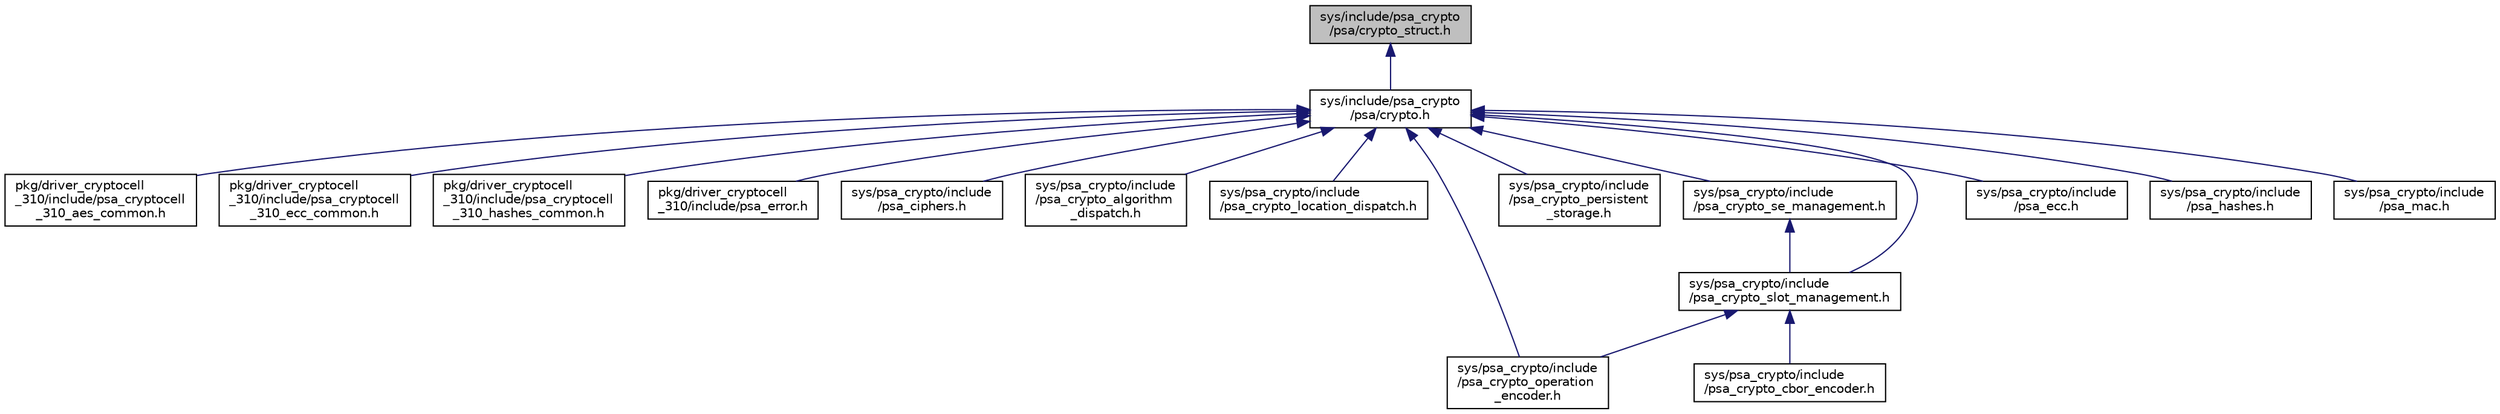digraph "sys/include/psa_crypto/psa/crypto_struct.h"
{
 // LATEX_PDF_SIZE
  edge [fontname="Helvetica",fontsize="10",labelfontname="Helvetica",labelfontsize="10"];
  node [fontname="Helvetica",fontsize="10",shape=record];
  Node1 [label="sys/include/psa_crypto\l/psa/crypto_struct.h",height=0.2,width=0.4,color="black", fillcolor="grey75", style="filled", fontcolor="black",tooltip="Structure definitions for PSA Crypto."];
  Node1 -> Node2 [dir="back",color="midnightblue",fontsize="10",style="solid",fontname="Helvetica"];
  Node2 [label="sys/include/psa_crypto\l/psa/crypto.h",height=0.2,width=0.4,color="black", fillcolor="white", style="filled",URL="$crypto_8h.html",tooltip="Function declarations for PSA Crypto."];
  Node2 -> Node3 [dir="back",color="midnightblue",fontsize="10",style="solid",fontname="Helvetica"];
  Node3 [label="pkg/driver_cryptocell\l_310/include/psa_cryptocell\l_310_aes_common.h",height=0.2,width=0.4,color="black", fillcolor="white", style="filled",URL="$psa__cryptocell__310__aes__common_8h.html",tooltip="Common AES functions used by all PSA Crypto wrappers for the CryptoCell 310 AES APIs."];
  Node2 -> Node4 [dir="back",color="midnightblue",fontsize="10",style="solid",fontname="Helvetica"];
  Node4 [label="pkg/driver_cryptocell\l_310/include/psa_cryptocell\l_310_ecc_common.h",height=0.2,width=0.4,color="black", fillcolor="white", style="filled",URL="$psa__cryptocell__310__ecc__common_8h.html",tooltip="Common ECC functions used by all PSA Crypto wrappers for the CryptoCell 310 ECC APIs."];
  Node2 -> Node5 [dir="back",color="midnightblue",fontsize="10",style="solid",fontname="Helvetica"];
  Node5 [label="pkg/driver_cryptocell\l_310/include/psa_cryptocell\l_310_hashes_common.h",height=0.2,width=0.4,color="black", fillcolor="white", style="filled",URL="$psa__cryptocell__310__hashes__common_8h.html",tooltip="Common hash functions used by all PSA Crypto wrappers for the CryptoCell 310 hash APIs."];
  Node2 -> Node6 [dir="back",color="midnightblue",fontsize="10",style="solid",fontname="Helvetica"];
  Node6 [label="pkg/driver_cryptocell\l_310/include/psa_error.h",height=0.2,width=0.4,color="black", fillcolor="white", style="filled",URL="$psa__error_8h.html",tooltip="Glue code translating between PSA Crypto and the CryptoCell 310 driver APIs."];
  Node2 -> Node7 [dir="back",color="midnightblue",fontsize="10",style="solid",fontname="Helvetica"];
  Node7 [label="sys/psa_crypto/include\l/psa_ciphers.h",height=0.2,width=0.4,color="black", fillcolor="white", style="filled",URL="$psa__ciphers_8h.html",tooltip="Function declarations for low level wrapper functions for cipher operations."];
  Node2 -> Node8 [dir="back",color="midnightblue",fontsize="10",style="solid",fontname="Helvetica"];
  Node8 [label="sys/psa_crypto/include\l/psa_crypto_algorithm\l_dispatch.h",height=0.2,width=0.4,color="black", fillcolor="white", style="filled",URL="$psa__crypto__algorithm__dispatch_8h.html",tooltip="Function declarations for PSA Crypto algorithm dispatcher."];
  Node2 -> Node9 [dir="back",color="midnightblue",fontsize="10",style="solid",fontname="Helvetica"];
  Node9 [label="sys/psa_crypto/include\l/psa_crypto_location_dispatch.h",height=0.2,width=0.4,color="black", fillcolor="white", style="filled",URL="$psa__crypto__location__dispatch_8h.html",tooltip="Function declarations for the PSA Crypto location dispatcher."];
  Node2 -> Node10 [dir="back",color="midnightblue",fontsize="10",style="solid",fontname="Helvetica"];
  Node10 [label="sys/psa_crypto/include\l/psa_crypto_operation\l_encoder.h",height=0.2,width=0.4,color="black", fillcolor="white", style="filled",URL="$psa__crypto__operation__encoder_8h.html",tooltip="Macros used to map PSA algorithms, key types and key sizes to specific key types and operations to ca..."];
  Node2 -> Node11 [dir="back",color="midnightblue",fontsize="10",style="solid",fontname="Helvetica"];
  Node11 [label="sys/psa_crypto/include\l/psa_crypto_persistent\l_storage.h",height=0.2,width=0.4,color="black", fillcolor="white", style="filled",URL="$psa__crypto__persistent__storage_8h.html",tooltip=" "];
  Node2 -> Node12 [dir="back",color="midnightblue",fontsize="10",style="solid",fontname="Helvetica"];
  Node12 [label="sys/psa_crypto/include\l/psa_crypto_se_management.h",height=0.2,width=0.4,color="black", fillcolor="white", style="filled",URL="$psa__crypto__se__management_8h.html",tooltip="PSA Secure Element management function declarations."];
  Node12 -> Node13 [dir="back",color="midnightblue",fontsize="10",style="solid",fontname="Helvetica"];
  Node13 [label="sys/psa_crypto/include\l/psa_crypto_slot_management.h",height=0.2,width=0.4,color="black", fillcolor="white", style="filled",URL="$psa__crypto__slot__management_8h.html",tooltip="PSA key slot management function declarations."];
  Node13 -> Node14 [dir="back",color="midnightblue",fontsize="10",style="solid",fontname="Helvetica"];
  Node14 [label="sys/psa_crypto/include\l/psa_crypto_cbor_encoder.h",height=0.2,width=0.4,color="black", fillcolor="white", style="filled",URL="$psa__crypto__cbor__encoder_8h.html",tooltip=" "];
  Node13 -> Node10 [dir="back",color="midnightblue",fontsize="10",style="solid",fontname="Helvetica"];
  Node2 -> Node13 [dir="back",color="midnightblue",fontsize="10",style="solid",fontname="Helvetica"];
  Node2 -> Node15 [dir="back",color="midnightblue",fontsize="10",style="solid",fontname="Helvetica"];
  Node15 [label="sys/psa_crypto/include\l/psa_ecc.h",height=0.2,width=0.4,color="black", fillcolor="white", style="filled",URL="$psa__ecc_8h.html",tooltip="Function declarations for low level wrapper functions for ECC operations."];
  Node2 -> Node16 [dir="back",color="midnightblue",fontsize="10",style="solid",fontname="Helvetica"];
  Node16 [label="sys/psa_crypto/include\l/psa_hashes.h",height=0.2,width=0.4,color="black", fillcolor="white", style="filled",URL="$psa__hashes_8h.html",tooltip="Function declarations for low level wrapper functions for hash operations."];
  Node2 -> Node17 [dir="back",color="midnightblue",fontsize="10",style="solid",fontname="Helvetica"];
  Node17 [label="sys/psa_crypto/include\l/psa_mac.h",height=0.2,width=0.4,color="black", fillcolor="white", style="filled",URL="$psa__mac_8h.html",tooltip="Function declarations for low level wrapper functions for MAC operations."];
}
